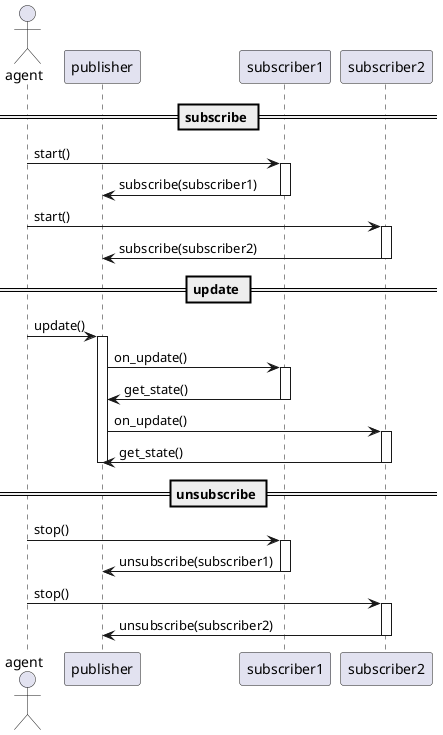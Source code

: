 @startuml
actor agent
participant publisher
participant subscriber1
participant subscriber2

== subscribe ==
agent -> subscriber1 : start()
activate subscriber1
subscriber1 -> publisher  : subscribe(subscriber1)
deactivate subscriber1
agent -> subscriber2 : start()
activate subscriber2
subscriber2 -> publisher  : subscribe(subscriber2)
deactivate subscriber2
== update ==
agent -> publisher : update()
activate publisher
publisher -> subscriber1 : on_update()
activate subscriber1
subscriber1 -> publisher : get_state()
deactivate subscriber1
publisher -> subscriber2 : on_update()
activate subscriber2
subscriber2 -> publisher : get_state()
deactivate subscriber2
deactivate publisher
== unsubscribe ==
agent -> subscriber1 : stop()
activate subscriber1
subscriber1 -> publisher  : unsubscribe(subscriber1)
deactivate subscriber1
agent -> subscriber2 : stop()
activate subscriber2
subscriber2 -> publisher  : unsubscribe(subscriber2)
deactivate subscriber2
@enduml
